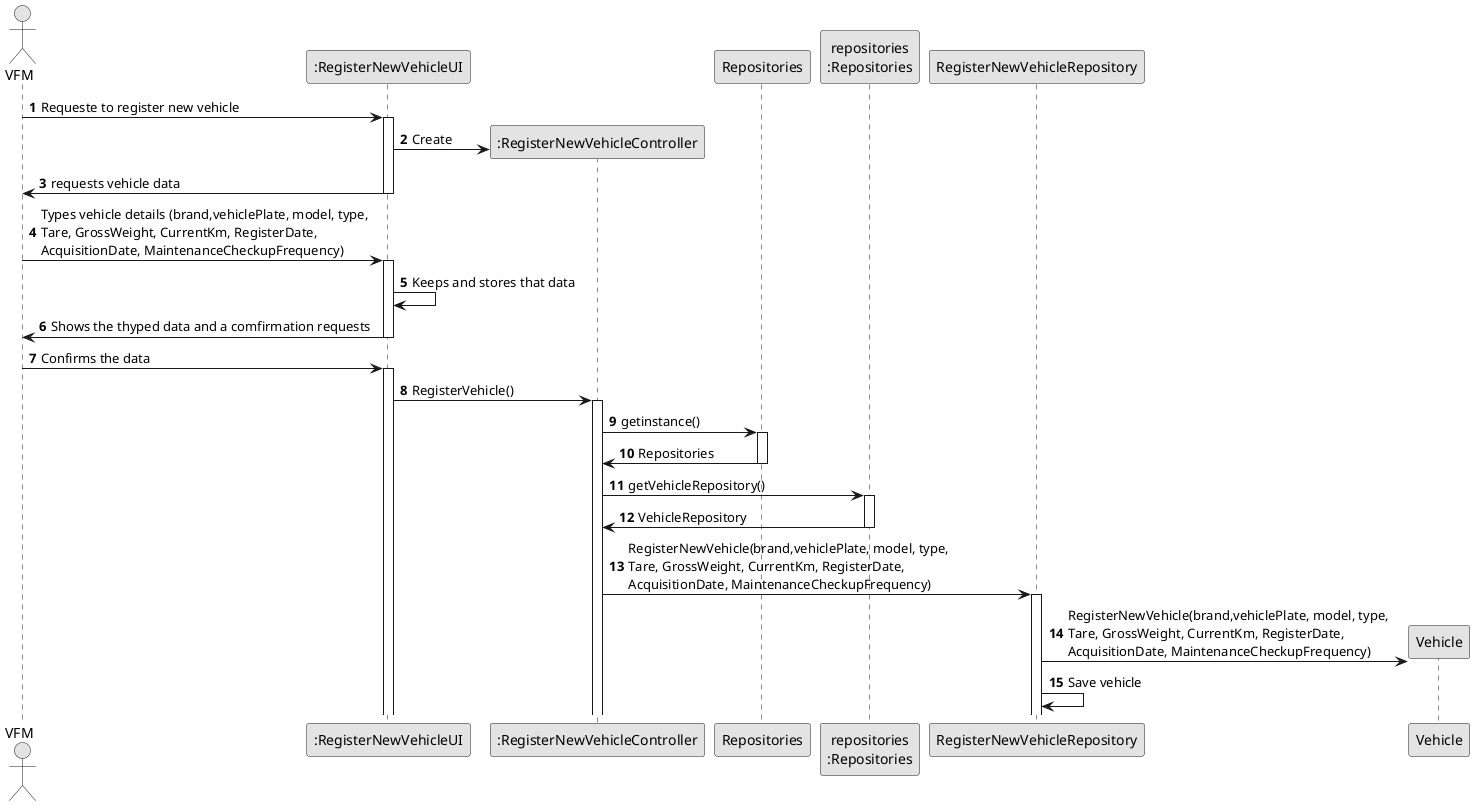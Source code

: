 @startuml
skinparam monochrome true
skinparam packageStyle rectangle
skinparam shadowing false

autonumber

'hide footbox
actor "VFM" as USER

participant ":RegisterNewVehicleUI" as RegisterNewVehicleUI
participant ":RegisterNewVehicleController" as RegisterNewVehicleController
participant "Repositories" as Repositories
participant "repositories\n:Repositories" as repRep
participant "RegisterNewVehicleRepository" as RegisterNewVehicleRepository
participant "Vehicle" as Vehicle

USER -> RegisterNewVehicleUI : Requeste to register new vehicle
activate RegisterNewVehicleUI
RegisterNewVehicleUI -> RegisterNewVehicleController** : Create
RegisterNewVehicleUI -> USER : requests vehicle data
deactivate RegisterNewVehicleUI
USER -> RegisterNewVehicleUI : Types vehicle details (brand,vehiclePlate, model, type, \nTare, GrossWeight, CurrentKm, RegisterDate, \nAcquisitionDate, MaintenanceCheckupFrequency)
activate RegisterNewVehicleUI
RegisterNewVehicleUI -> RegisterNewVehicleUI : Keeps and stores that data
RegisterNewVehicleUI -> USER : Shows the thyped data and a comfirmation requests
deactivate RegisterNewVehicleUI
USER -> RegisterNewVehicleUI : Confirms the data
activate RegisterNewVehicleUI
RegisterNewVehicleUI -> RegisterNewVehicleController : RegisterVehicle()
activate RegisterNewVehicleController
RegisterNewVehicleController -> Repositories : getinstance()
activate Repositories
Repositories -> RegisterNewVehicleController : Repositories
deactivate Repositories
RegisterNewVehicleController -> repRep : getVehicleRepository()
activate repRep
repRep -> RegisterNewVehicleController : VehicleRepository
deactivate repRep
RegisterNewVehicleController -> RegisterNewVehicleRepository : RegisterNewVehicle(brand,vehiclePlate, model, type, \nTare, GrossWeight, CurrentKm, RegisterDate, \nAcquisitionDate, MaintenanceCheckupFrequency)
activate RegisterNewVehicleRepository
RegisterNewVehicleRepository -> Vehicle** : RegisterNewVehicle(brand,vehiclePlate, model, type, \nTare, GrossWeight, CurrentKm, RegisterDate, \nAcquisitionDate, MaintenanceCheckupFrequency)
RegisterNewVehicleRepository -> RegisterNewVehicleRepository : Save vehicle

@enduml


